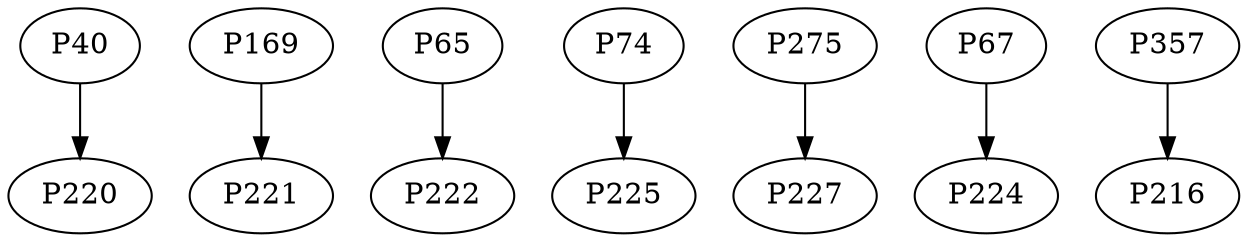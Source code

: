 digraph {
	P40 -> P220
	P169 -> P221
	P65 -> P222
	P74 -> P225
	P275 -> P227
	P67 -> P224
	P357 -> P216
}